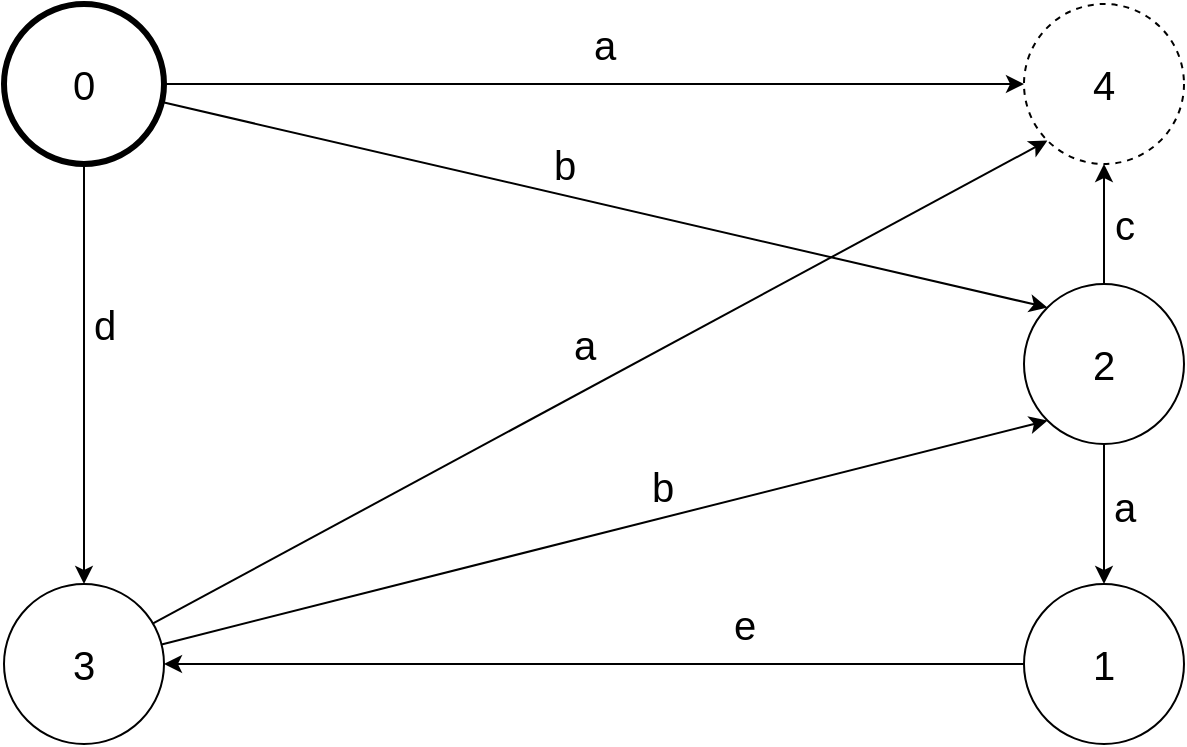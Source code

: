 <mxfile version="26.2.14">
  <diagram name="Page-1" id="U64vK0sbu9LdPo2l9is4">
    <mxGraphModel dx="1426" dy="751" grid="1" gridSize="10" guides="1" tooltips="1" connect="1" arrows="1" fold="1" page="1" pageScale="1" pageWidth="850" pageHeight="1100" math="0" shadow="0">
      <root>
        <mxCell id="0" />
        <mxCell id="1" parent="0" />
        <mxCell id="U7mgpYEmfYuhpjVB4wcq-6" style="rounded=0;orthogonalLoop=1;jettySize=auto;html=1;entryX=0;entryY=0.5;entryDx=0;entryDy=0;" edge="1" parent="1" source="U7mgpYEmfYuhpjVB4wcq-1" target="U7mgpYEmfYuhpjVB4wcq-5">
          <mxGeometry relative="1" as="geometry" />
        </mxCell>
        <mxCell id="U7mgpYEmfYuhpjVB4wcq-14" value="&lt;font style=&quot;font-size: 20px;&quot;&gt;a&lt;/font&gt;" style="edgeLabel;html=1;align=center;verticalAlign=middle;resizable=0;points=[];" vertex="1" connectable="0" parent="U7mgpYEmfYuhpjVB4wcq-6">
          <mxGeometry x="-0.358" y="-1" relative="1" as="geometry">
            <mxPoint x="82" y="-21" as="offset" />
          </mxGeometry>
        </mxCell>
        <mxCell id="U7mgpYEmfYuhpjVB4wcq-7" style="rounded=0;orthogonalLoop=1;jettySize=auto;html=1;entryX=0.5;entryY=0;entryDx=0;entryDy=0;" edge="1" parent="1" source="U7mgpYEmfYuhpjVB4wcq-1" target="U7mgpYEmfYuhpjVB4wcq-4">
          <mxGeometry relative="1" as="geometry" />
        </mxCell>
        <mxCell id="U7mgpYEmfYuhpjVB4wcq-15" value="&lt;font style=&quot;font-size: 20px;&quot;&gt;d&lt;/font&gt;" style="edgeLabel;html=1;align=center;verticalAlign=middle;resizable=0;points=[];" vertex="1" connectable="0" parent="U7mgpYEmfYuhpjVB4wcq-7">
          <mxGeometry x="-0.362" y="3" relative="1" as="geometry">
            <mxPoint x="7" y="13" as="offset" />
          </mxGeometry>
        </mxCell>
        <mxCell id="U7mgpYEmfYuhpjVB4wcq-8" style="rounded=0;orthogonalLoop=1;jettySize=auto;html=1;entryX=0;entryY=0;entryDx=0;entryDy=0;elbow=vertical;" edge="1" parent="1" source="U7mgpYEmfYuhpjVB4wcq-1" target="U7mgpYEmfYuhpjVB4wcq-3">
          <mxGeometry relative="1" as="geometry" />
        </mxCell>
        <mxCell id="U7mgpYEmfYuhpjVB4wcq-16" value="&lt;font style=&quot;font-size: 20px;&quot;&gt;b&lt;/font&gt;" style="edgeLabel;html=1;align=center;verticalAlign=middle;resizable=0;points=[];" vertex="1" connectable="0" parent="U7mgpYEmfYuhpjVB4wcq-8">
          <mxGeometry x="-0.12" y="1" relative="1" as="geometry">
            <mxPoint x="6" y="-13" as="offset" />
          </mxGeometry>
        </mxCell>
        <mxCell id="U7mgpYEmfYuhpjVB4wcq-1" value="&lt;font style=&quot;font-size: 20px;&quot;&gt;0&lt;/font&gt;" style="ellipse;whiteSpace=wrap;html=1;aspect=fixed;strokeWidth=3;" vertex="1" parent="1">
          <mxGeometry x="100" y="100" width="80" height="80" as="geometry" />
        </mxCell>
        <mxCell id="U7mgpYEmfYuhpjVB4wcq-2" value="&lt;font style=&quot;font-size: 20px;&quot;&gt;1&lt;/font&gt;" style="ellipse;whiteSpace=wrap;html=1;aspect=fixed;" vertex="1" parent="1">
          <mxGeometry x="610" y="390" width="80" height="80" as="geometry" />
        </mxCell>
        <mxCell id="U7mgpYEmfYuhpjVB4wcq-9" style="rounded=0;orthogonalLoop=1;jettySize=auto;html=1;entryX=0.5;entryY=0;entryDx=0;entryDy=0;" edge="1" parent="1" source="U7mgpYEmfYuhpjVB4wcq-3" target="U7mgpYEmfYuhpjVB4wcq-2">
          <mxGeometry relative="1" as="geometry" />
        </mxCell>
        <mxCell id="U7mgpYEmfYuhpjVB4wcq-17" value="&lt;font style=&quot;font-size: 20px;&quot;&gt;a&lt;/font&gt;" style="edgeLabel;html=1;align=center;verticalAlign=middle;resizable=0;points=[];" vertex="1" connectable="0" parent="U7mgpYEmfYuhpjVB4wcq-9">
          <mxGeometry x="-0.114" y="-4" relative="1" as="geometry">
            <mxPoint x="14" as="offset" />
          </mxGeometry>
        </mxCell>
        <mxCell id="U7mgpYEmfYuhpjVB4wcq-12" style="rounded=0;orthogonalLoop=1;jettySize=auto;html=1;entryX=0.5;entryY=1;entryDx=0;entryDy=0;" edge="1" parent="1" source="U7mgpYEmfYuhpjVB4wcq-3" target="U7mgpYEmfYuhpjVB4wcq-5">
          <mxGeometry relative="1" as="geometry" />
        </mxCell>
        <mxCell id="U7mgpYEmfYuhpjVB4wcq-20" value="&lt;font style=&quot;font-size: 20px;&quot;&gt;c&lt;/font&gt;" style="edgeLabel;html=1;align=center;verticalAlign=middle;resizable=0;points=[];" vertex="1" connectable="0" parent="U7mgpYEmfYuhpjVB4wcq-12">
          <mxGeometry x="-0.1" y="1" relative="1" as="geometry">
            <mxPoint x="11" y="-3" as="offset" />
          </mxGeometry>
        </mxCell>
        <mxCell id="U7mgpYEmfYuhpjVB4wcq-3" value="&lt;font style=&quot;font-size: 20px;&quot;&gt;2&lt;/font&gt;" style="ellipse;whiteSpace=wrap;html=1;aspect=fixed;" vertex="1" parent="1">
          <mxGeometry x="610" y="240" width="80" height="80" as="geometry" />
        </mxCell>
        <mxCell id="U7mgpYEmfYuhpjVB4wcq-10" style="rounded=0;orthogonalLoop=1;jettySize=auto;html=1;entryX=0;entryY=1;entryDx=0;entryDy=0;" edge="1" parent="1" source="U7mgpYEmfYuhpjVB4wcq-4" target="U7mgpYEmfYuhpjVB4wcq-3">
          <mxGeometry relative="1" as="geometry" />
        </mxCell>
        <mxCell id="U7mgpYEmfYuhpjVB4wcq-18" value="&lt;font style=&quot;font-size: 20px;&quot;&gt;b&lt;/font&gt;" style="edgeLabel;html=1;align=center;verticalAlign=middle;resizable=0;points=[];" vertex="1" connectable="0" parent="U7mgpYEmfYuhpjVB4wcq-10">
          <mxGeometry x="-0.039" y="-2" relative="1" as="geometry">
            <mxPoint x="37" y="-28" as="offset" />
          </mxGeometry>
        </mxCell>
        <mxCell id="U7mgpYEmfYuhpjVB4wcq-13" style="rounded=0;orthogonalLoop=1;jettySize=auto;html=1;entryX=0;entryY=1;entryDx=0;entryDy=0;exitX=0.9;exitY=0.263;exitDx=0;exitDy=0;exitPerimeter=0;" edge="1" parent="1" source="U7mgpYEmfYuhpjVB4wcq-4" target="U7mgpYEmfYuhpjVB4wcq-5">
          <mxGeometry relative="1" as="geometry" />
        </mxCell>
        <mxCell id="U7mgpYEmfYuhpjVB4wcq-21" value="&lt;font style=&quot;font-size: 20px;&quot;&gt;a&lt;/font&gt;" style="edgeLabel;html=1;align=center;verticalAlign=middle;resizable=0;points=[];" vertex="1" connectable="0" parent="U7mgpYEmfYuhpjVB4wcq-13">
          <mxGeometry x="0.026" y="2" relative="1" as="geometry">
            <mxPoint x="-12" y="-15" as="offset" />
          </mxGeometry>
        </mxCell>
        <mxCell id="U7mgpYEmfYuhpjVB4wcq-4" value="&lt;font style=&quot;font-size: 20px;&quot;&gt;3&lt;/font&gt;" style="ellipse;whiteSpace=wrap;html=1;aspect=fixed;" vertex="1" parent="1">
          <mxGeometry x="100" y="390" width="80" height="80" as="geometry" />
        </mxCell>
        <mxCell id="U7mgpYEmfYuhpjVB4wcq-5" value="&lt;font style=&quot;font-size: 20px;&quot;&gt;4&lt;/font&gt;" style="ellipse;whiteSpace=wrap;html=1;aspect=fixed;strokeColor=default;dashed=1;" vertex="1" parent="1">
          <mxGeometry x="610" y="100" width="80" height="80" as="geometry" />
        </mxCell>
        <mxCell id="U7mgpYEmfYuhpjVB4wcq-11" style="rounded=0;orthogonalLoop=1;jettySize=auto;html=1;entryX=1;entryY=0.5;entryDx=0;entryDy=0;" edge="1" parent="1" source="U7mgpYEmfYuhpjVB4wcq-2" target="U7mgpYEmfYuhpjVB4wcq-4">
          <mxGeometry relative="1" as="geometry" />
        </mxCell>
        <mxCell id="U7mgpYEmfYuhpjVB4wcq-19" value="&lt;font style=&quot;font-size: 20px;&quot;&gt;e&lt;/font&gt;" style="edgeLabel;html=1;align=center;verticalAlign=middle;resizable=0;points=[];" vertex="1" connectable="0" parent="U7mgpYEmfYuhpjVB4wcq-11">
          <mxGeometry x="-0.33" y="3" relative="1" as="geometry">
            <mxPoint x="4" y="-23" as="offset" />
          </mxGeometry>
        </mxCell>
      </root>
    </mxGraphModel>
  </diagram>
</mxfile>
